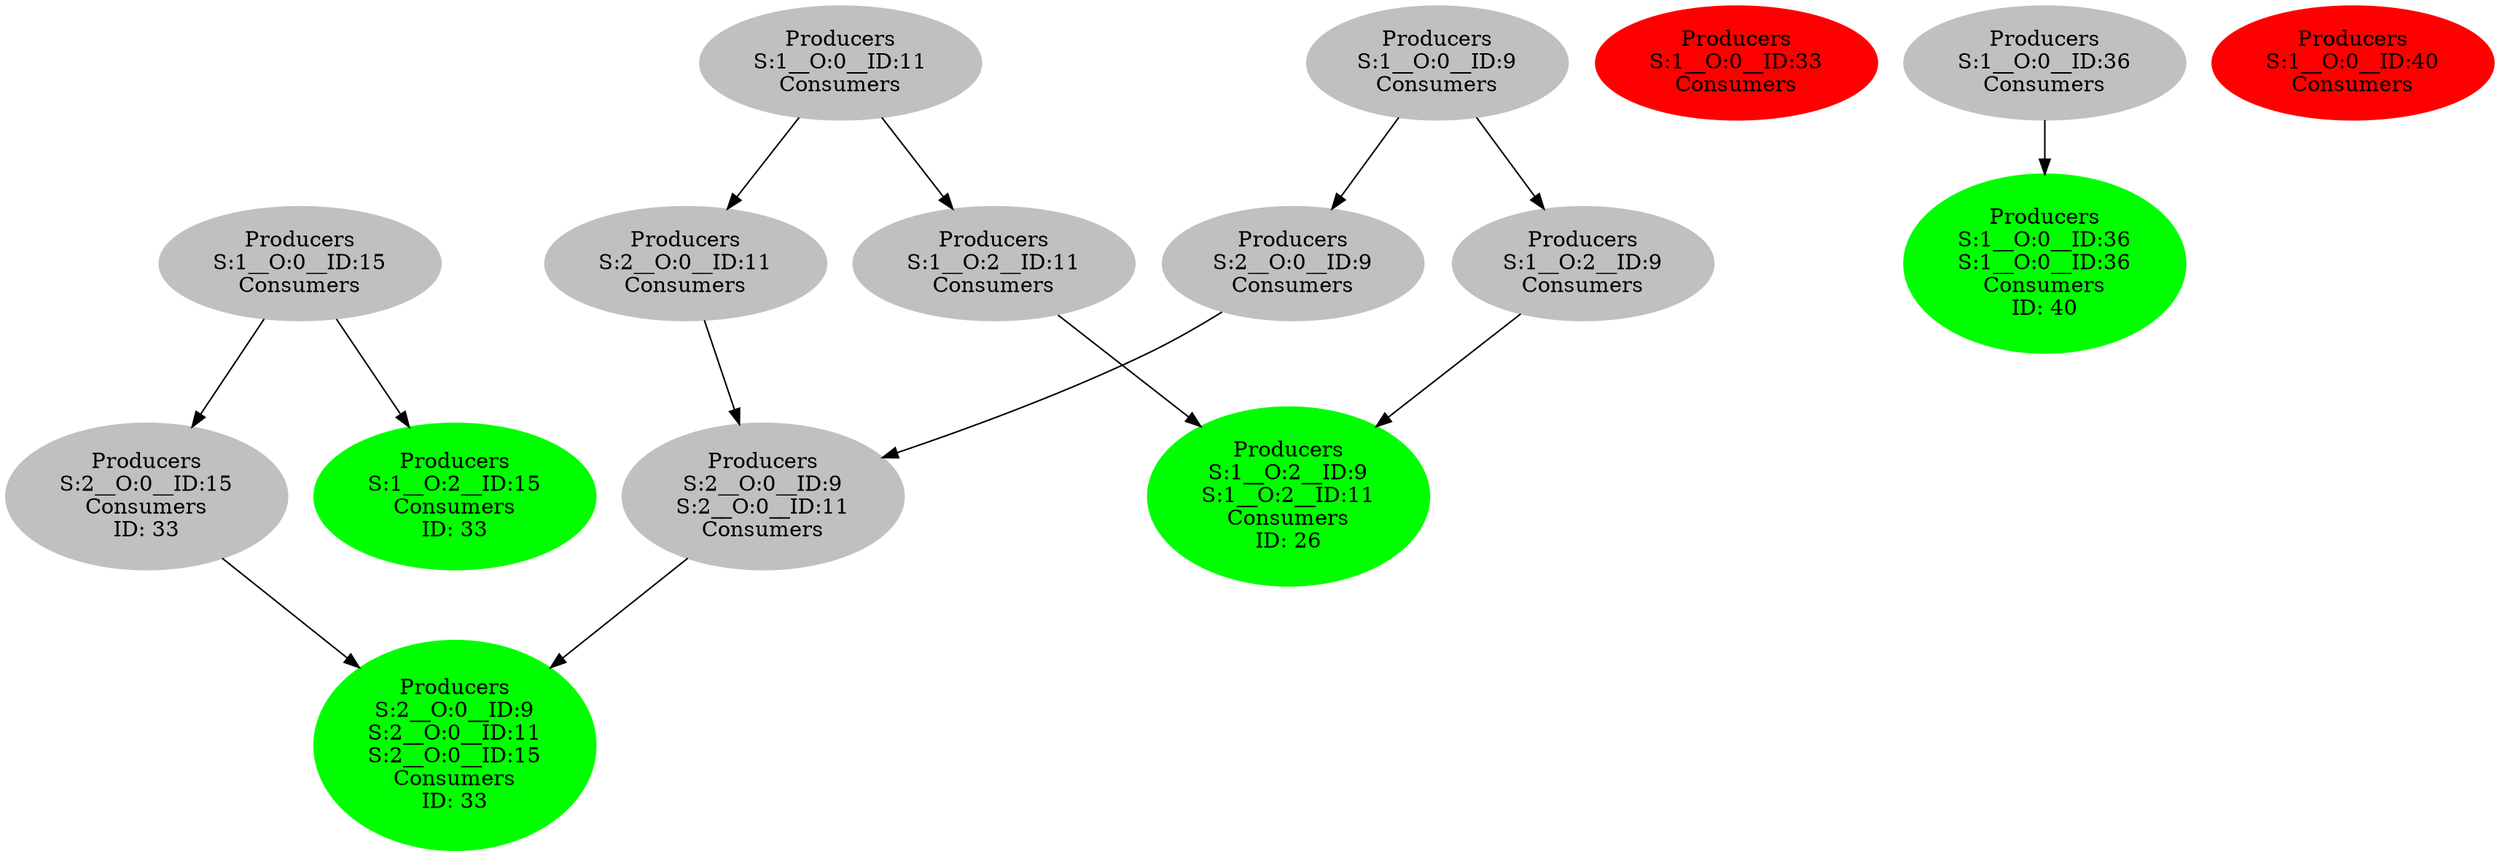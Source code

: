 strict digraph  {
0 [color=grey, label="Producers
S:1__O:0__ID:9
Consumers
", style=filled];
1 [color=grey, label="Producers
S:2__O:0__ID:9
Consumers
", style=filled];
2 [color=grey, label="Producers
S:2__O:0__ID:9
S:2__O:0__ID:11
Consumers
", style=filled];
3 [color=green, label="Producers
S:2__O:0__ID:9
S:2__O:0__ID:11
S:2__O:0__ID:15
Consumers
ID: 33", style=filled];
4 [color=grey, label="Producers
S:1__O:2__ID:9
Consumers
", style=filled];
5 [color=green, label="Producers
S:1__O:2__ID:9
S:1__O:2__ID:11
Consumers
ID: 26", style=filled];
6 [color=grey, label="Producers
S:1__O:0__ID:11
Consumers
", style=filled];
7 [color=grey, label="Producers
S:2__O:0__ID:11
Consumers
", style=filled];
8 [color=grey, label="Producers
S:1__O:2__ID:11
Consumers
", style=filled];
9 [color=grey, label="Producers
S:1__O:0__ID:15
Consumers
", style=filled];
10 [color=grey, label="Producers
S:2__O:0__ID:15
Consumers
ID: 33", style=filled];
11 [color=green, label="Producers
S:1__O:2__ID:15
Consumers
ID: 33", style=filled];
12 [color=red, label="Producers
S:1__O:0__ID:33
Consumers
", style=filled];
13 [color=grey, label="Producers
S:1__O:0__ID:36
Consumers
", style=filled];
14 [color=green, label="Producers
S:1__O:0__ID:36
S:1__O:0__ID:36
Consumers
ID: 40", style=filled];
15 [color=red, label="Producers
S:1__O:0__ID:40
Consumers
", style=filled];
0 -> 1;
0 -> 4;
1 -> 2;
2 -> 3;
4 -> 5;
6 -> 7;
6 -> 8;
7 -> 2;
8 -> 5;
9 -> 10;
9 -> 11;
10 -> 3;
13 -> 14;
}
